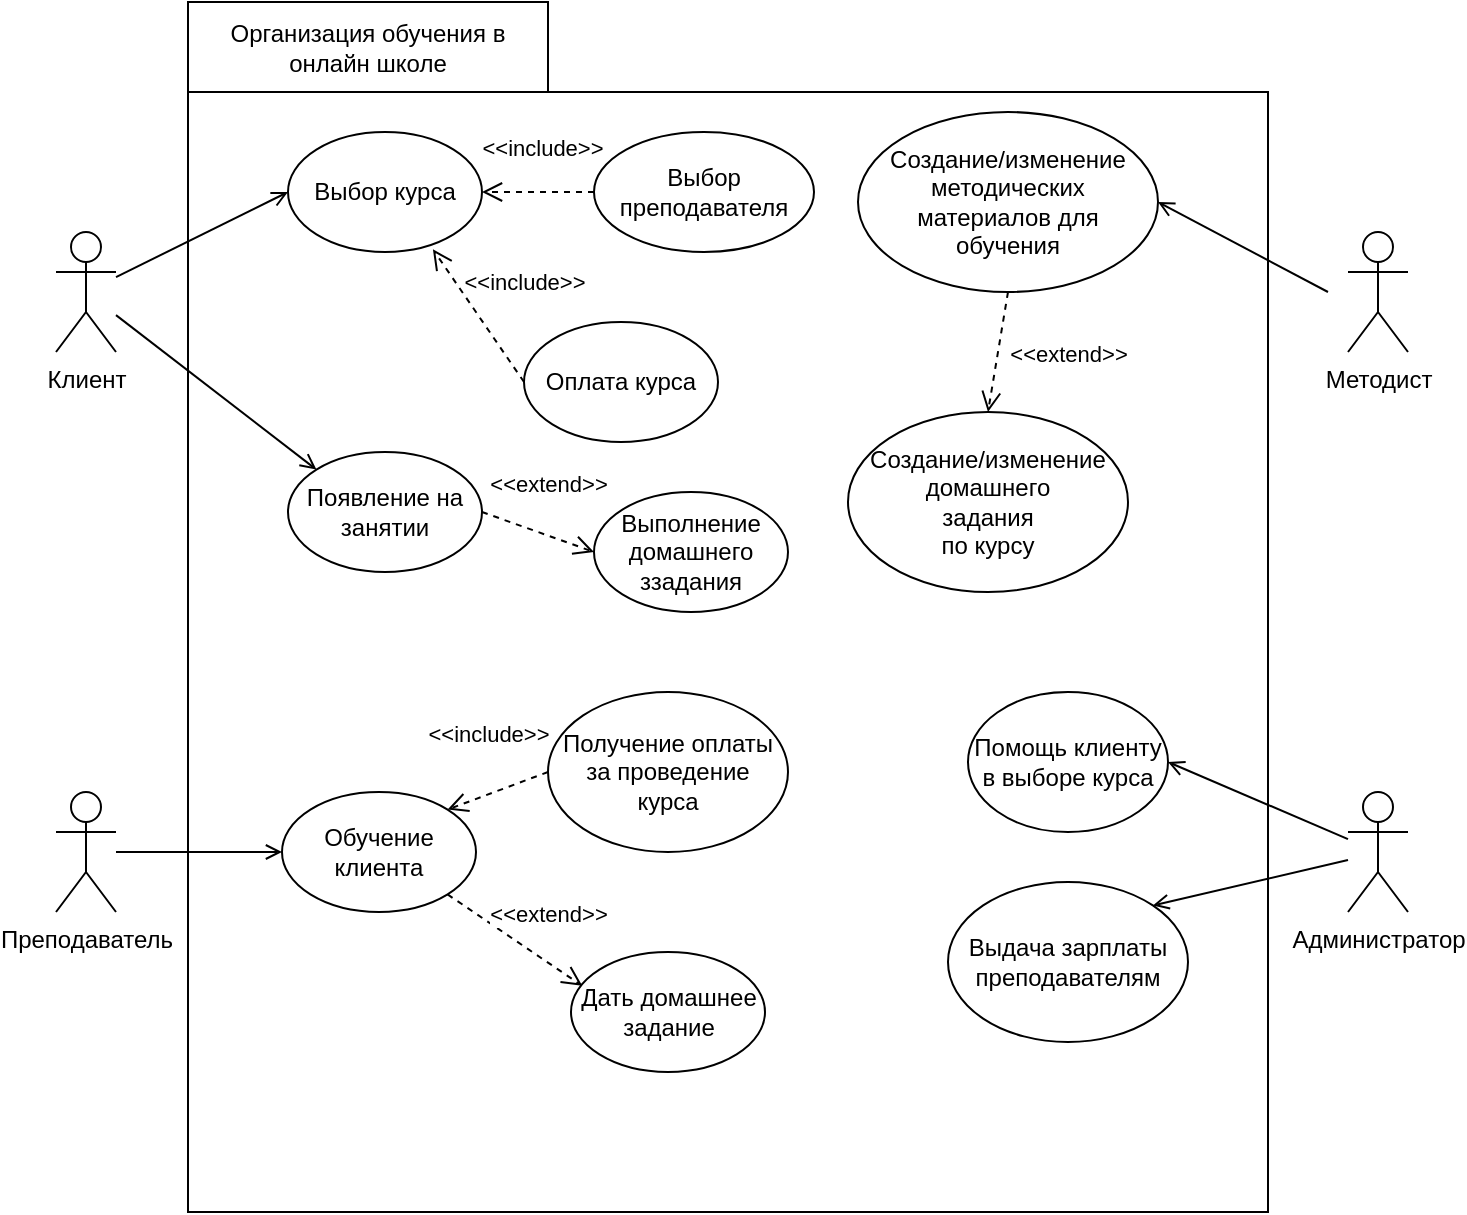 <mxfile version="24.4.6" type="github">
  <diagram name="Страница — 1" id="pnNomIvdTcrVvQcoWYx4">
    <mxGraphModel dx="1613" dy="706" grid="0" gridSize="10" guides="1" tooltips="1" connect="1" arrows="1" fold="1" page="0" pageScale="1" pageWidth="827" pageHeight="1169" math="0" shadow="0">
      <root>
        <mxCell id="0" />
        <mxCell id="1" parent="0" />
        <mxCell id="0X2S5pAUkGWCGNfLX1CJ-8" value="" style="shape=folder;fontStyle=1;spacingTop=10;tabWidth=180;tabHeight=45;tabPosition=left;html=1;whiteSpace=wrap;" parent="1" vertex="1">
          <mxGeometry x="270" y="105" width="540" height="605" as="geometry" />
        </mxCell>
        <mxCell id="0X2S5pAUkGWCGNfLX1CJ-12" style="rounded=0;orthogonalLoop=1;jettySize=auto;html=1;entryX=0;entryY=0.5;entryDx=0;entryDy=0;endArrow=open;endFill=0;" parent="1" source="0X2S5pAUkGWCGNfLX1CJ-1" target="0X2S5pAUkGWCGNfLX1CJ-10" edge="1">
          <mxGeometry relative="1" as="geometry" />
        </mxCell>
        <mxCell id="0X2S5pAUkGWCGNfLX1CJ-1" value="Клиент" style="shape=umlActor;verticalLabelPosition=bottom;verticalAlign=top;html=1;outlineConnect=0;" parent="1" vertex="1">
          <mxGeometry x="204" y="220" width="30" height="60" as="geometry" />
        </mxCell>
        <mxCell id="0X2S5pAUkGWCGNfLX1CJ-3" value="Преподаватель" style="shape=umlActor;verticalLabelPosition=bottom;verticalAlign=top;html=1;outlineConnect=0;" parent="1" vertex="1">
          <mxGeometry x="204" y="500" width="30" height="60" as="geometry" />
        </mxCell>
        <mxCell id="0X2S5pAUkGWCGNfLX1CJ-4" value="Методист" style="shape=umlActor;verticalLabelPosition=bottom;verticalAlign=top;html=1;outlineConnect=0;" parent="1" vertex="1">
          <mxGeometry x="850" y="220" width="30" height="60" as="geometry" />
        </mxCell>
        <mxCell id="0X2S5pAUkGWCGNfLX1CJ-6" value="Администратор" style="shape=umlActor;verticalLabelPosition=bottom;verticalAlign=top;html=1;outlineConnect=0;" parent="1" vertex="1">
          <mxGeometry x="850" y="500" width="30" height="60" as="geometry" />
        </mxCell>
        <mxCell id="0X2S5pAUkGWCGNfLX1CJ-9" value="Организация обучения в онлайн школе" style="text;html=1;align=center;verticalAlign=middle;whiteSpace=wrap;rounded=0;" parent="1" vertex="1">
          <mxGeometry x="270" y="105" width="180" height="45" as="geometry" />
        </mxCell>
        <mxCell id="0X2S5pAUkGWCGNfLX1CJ-10" value="Выбор курса" style="ellipse;whiteSpace=wrap;html=1;" parent="1" vertex="1">
          <mxGeometry x="320" y="170" width="97" height="60" as="geometry" />
        </mxCell>
        <mxCell id="0X2S5pAUkGWCGNfLX1CJ-13" value="Выбор преподавателя" style="ellipse;whiteSpace=wrap;html=1;" parent="1" vertex="1">
          <mxGeometry x="473" y="170" width="110" height="60" as="geometry" />
        </mxCell>
        <mxCell id="0X2S5pAUkGWCGNfLX1CJ-14" value="&amp;lt;&amp;lt;include&amp;gt;&amp;gt;" style="html=1;verticalAlign=bottom;endArrow=open;dashed=1;endSize=8;curved=0;rounded=0;exitX=0;exitY=0.5;exitDx=0;exitDy=0;endFill=0;" parent="1" source="0X2S5pAUkGWCGNfLX1CJ-13" target="0X2S5pAUkGWCGNfLX1CJ-10" edge="1">
          <mxGeometry x="-0.048" y="-13" relative="1" as="geometry">
            <mxPoint x="540" y="330" as="sourcePoint" />
            <mxPoint x="460" y="330" as="targetPoint" />
            <mxPoint as="offset" />
          </mxGeometry>
        </mxCell>
        <mxCell id="0X2S5pAUkGWCGNfLX1CJ-15" value="Оплата курса" style="ellipse;whiteSpace=wrap;html=1;" parent="1" vertex="1">
          <mxGeometry x="438" y="265" width="97" height="60" as="geometry" />
        </mxCell>
        <mxCell id="0X2S5pAUkGWCGNfLX1CJ-16" value="&amp;lt;&amp;lt;include&amp;gt;&amp;gt;" style="html=1;verticalAlign=bottom;endArrow=open;dashed=1;endSize=8;curved=0;rounded=0;exitX=0;exitY=0.5;exitDx=0;exitDy=0;entryX=0.747;entryY=0.978;entryDx=0;entryDy=0;endFill=0;entryPerimeter=0;" parent="1" source="0X2S5pAUkGWCGNfLX1CJ-15" target="0X2S5pAUkGWCGNfLX1CJ-10" edge="1">
          <mxGeometry x="-0.16" y="-23" relative="1" as="geometry">
            <mxPoint x="520" y="210" as="sourcePoint" />
            <mxPoint x="417.0" y="280" as="targetPoint" />
            <mxPoint as="offset" />
          </mxGeometry>
        </mxCell>
        <mxCell id="0X2S5pAUkGWCGNfLX1CJ-19" value="Обучение клиента" style="ellipse;whiteSpace=wrap;html=1;" parent="1" vertex="1">
          <mxGeometry x="317" y="500" width="97" height="60" as="geometry" />
        </mxCell>
        <mxCell id="0X2S5pAUkGWCGNfLX1CJ-21" style="rounded=0;orthogonalLoop=1;jettySize=auto;html=1;entryX=0;entryY=0.5;entryDx=0;entryDy=0;endArrow=open;endFill=0;" parent="1" source="0X2S5pAUkGWCGNfLX1CJ-3" target="0X2S5pAUkGWCGNfLX1CJ-19" edge="1">
          <mxGeometry relative="1" as="geometry">
            <mxPoint x="230" y="530" as="sourcePoint" />
            <mxPoint x="340" y="300" as="targetPoint" />
          </mxGeometry>
        </mxCell>
        <mxCell id="0X2S5pAUkGWCGNfLX1CJ-22" value="Получение оплаты за проведение &lt;br&gt;курса" style="ellipse;whiteSpace=wrap;html=1;" parent="1" vertex="1">
          <mxGeometry x="450" y="450" width="120" height="80" as="geometry" />
        </mxCell>
        <mxCell id="0X2S5pAUkGWCGNfLX1CJ-23" value="&amp;lt;&amp;lt;include&amp;gt;&amp;gt;" style="html=1;verticalAlign=bottom;endArrow=open;dashed=1;endSize=8;curved=0;rounded=0;exitX=0;exitY=0.5;exitDx=0;exitDy=0;entryX=1;entryY=0;entryDx=0;entryDy=0;endFill=0;" parent="1" source="0X2S5pAUkGWCGNfLX1CJ-22" target="0X2S5pAUkGWCGNfLX1CJ-19" edge="1">
          <mxGeometry x="-0.083" y="-20" relative="1" as="geometry">
            <mxPoint x="490" y="370" as="sourcePoint" />
            <mxPoint x="423" y="321" as="targetPoint" />
            <mxPoint as="offset" />
          </mxGeometry>
        </mxCell>
        <mxCell id="0X2S5pAUkGWCGNfLX1CJ-24" value="Дать домашнее задание" style="ellipse;whiteSpace=wrap;html=1;" parent="1" vertex="1">
          <mxGeometry x="461.5" y="580" width="97" height="60" as="geometry" />
        </mxCell>
        <mxCell id="0X2S5pAUkGWCGNfLX1CJ-25" value="Появление на занятии" style="ellipse;whiteSpace=wrap;html=1;" parent="1" vertex="1">
          <mxGeometry x="320" y="330" width="97" height="60" as="geometry" />
        </mxCell>
        <mxCell id="0X2S5pAUkGWCGNfLX1CJ-26" style="rounded=0;orthogonalLoop=1;jettySize=auto;html=1;entryX=0;entryY=0;entryDx=0;entryDy=0;endArrow=open;endFill=0;" parent="1" source="0X2S5pAUkGWCGNfLX1CJ-1" target="0X2S5pAUkGWCGNfLX1CJ-25" edge="1">
          <mxGeometry relative="1" as="geometry">
            <mxPoint x="244" y="264" as="sourcePoint" />
            <mxPoint x="330" y="290" as="targetPoint" />
          </mxGeometry>
        </mxCell>
        <mxCell id="0X2S5pAUkGWCGNfLX1CJ-27" value="&amp;lt;&amp;lt;extend&amp;gt;&amp;gt;" style="html=1;verticalAlign=bottom;endArrow=open;dashed=1;endSize=8;curved=0;rounded=0;exitX=1;exitY=0.5;exitDx=0;exitDy=0;endFill=0;entryX=0;entryY=0.5;entryDx=0;entryDy=0;" parent="1" source="0X2S5pAUkGWCGNfLX1CJ-25" target="0X2S5pAUkGWCGNfLX1CJ-28" edge="1">
          <mxGeometry x="-0.026" y="16" relative="1" as="geometry">
            <mxPoint x="510" y="290" as="sourcePoint" />
            <mxPoint x="430" y="290" as="targetPoint" />
            <mxPoint as="offset" />
          </mxGeometry>
        </mxCell>
        <mxCell id="0X2S5pAUkGWCGNfLX1CJ-28" value="Выполнение домашнего ззадания" style="ellipse;whiteSpace=wrap;html=1;" parent="1" vertex="1">
          <mxGeometry x="473" y="350" width="97" height="60" as="geometry" />
        </mxCell>
        <mxCell id="0X2S5pAUkGWCGNfLX1CJ-30" value="&amp;lt;&amp;lt;extend&amp;gt;&amp;gt;" style="html=1;verticalAlign=bottom;endArrow=open;dashed=1;endSize=8;curved=0;rounded=0;exitX=1;exitY=1;exitDx=0;exitDy=0;endFill=0;entryX=0.058;entryY=0.282;entryDx=0;entryDy=0;entryPerimeter=0;" parent="1" source="0X2S5pAUkGWCGNfLX1CJ-19" target="0X2S5pAUkGWCGNfLX1CJ-24" edge="1">
          <mxGeometry x="0.28" y="13" relative="1" as="geometry">
            <mxPoint x="427" y="370" as="sourcePoint" />
            <mxPoint x="504" y="400" as="targetPoint" />
            <mxPoint as="offset" />
          </mxGeometry>
        </mxCell>
        <mxCell id="0X2S5pAUkGWCGNfLX1CJ-31" value="Помощь клиенту в выборе курса" style="ellipse;whiteSpace=wrap;html=1;" parent="1" vertex="1">
          <mxGeometry x="660" y="450" width="100" height="70" as="geometry" />
        </mxCell>
        <mxCell id="0X2S5pAUkGWCGNfLX1CJ-32" style="rounded=0;orthogonalLoop=1;jettySize=auto;html=1;entryX=1;entryY=0.5;entryDx=0;entryDy=0;endArrow=open;endFill=0;" parent="1" source="0X2S5pAUkGWCGNfLX1CJ-6" target="0X2S5pAUkGWCGNfLX1CJ-31" edge="1">
          <mxGeometry relative="1" as="geometry">
            <mxPoint x="244" y="272" as="sourcePoint" />
            <mxPoint x="344" y="349" as="targetPoint" />
          </mxGeometry>
        </mxCell>
        <mxCell id="0X2S5pAUkGWCGNfLX1CJ-33" value="Выдача зарплаты преподавателям" style="ellipse;whiteSpace=wrap;html=1;" parent="1" vertex="1">
          <mxGeometry x="650" y="545" width="120" height="80" as="geometry" />
        </mxCell>
        <mxCell id="0X2S5pAUkGWCGNfLX1CJ-34" style="rounded=0;orthogonalLoop=1;jettySize=auto;html=1;entryX=1;entryY=0;entryDx=0;entryDy=0;endArrow=open;endFill=0;" parent="1" target="0X2S5pAUkGWCGNfLX1CJ-33" edge="1">
          <mxGeometry relative="1" as="geometry">
            <mxPoint x="850" y="534" as="sourcePoint" />
            <mxPoint x="770" y="495" as="targetPoint" />
          </mxGeometry>
        </mxCell>
        <mxCell id="0X2S5pAUkGWCGNfLX1CJ-35" value="Создание/изменение методических &lt;br&gt;материалов для &lt;br&gt;обучения" style="ellipse;whiteSpace=wrap;html=1;" parent="1" vertex="1">
          <mxGeometry x="605" y="160" width="150" height="90" as="geometry" />
        </mxCell>
        <mxCell id="0X2S5pAUkGWCGNfLX1CJ-36" style="rounded=0;orthogonalLoop=1;jettySize=auto;html=1;entryX=1;entryY=0.5;entryDx=0;entryDy=0;endArrow=open;endFill=0;" parent="1" target="0X2S5pAUkGWCGNfLX1CJ-35" edge="1">
          <mxGeometry relative="1" as="geometry">
            <mxPoint x="840" y="250" as="sourcePoint" />
            <mxPoint x="770" y="495" as="targetPoint" />
          </mxGeometry>
        </mxCell>
        <mxCell id="0X2S5pAUkGWCGNfLX1CJ-37" value="Создание/изменение домашнего&lt;br&gt;задания&lt;br&gt;по курсу" style="ellipse;whiteSpace=wrap;html=1;" parent="1" vertex="1">
          <mxGeometry x="600" y="310" width="140" height="90" as="geometry" />
        </mxCell>
        <mxCell id="0X2S5pAUkGWCGNfLX1CJ-38" value="&amp;lt;&amp;lt;extend&amp;gt;&amp;gt;" style="html=1;verticalAlign=bottom;endArrow=open;dashed=1;endSize=8;curved=0;rounded=0;exitX=0.5;exitY=1;exitDx=0;exitDy=0;endFill=0;entryX=0.5;entryY=0;entryDx=0;entryDy=0;" parent="1" source="0X2S5pAUkGWCGNfLX1CJ-35" target="0X2S5pAUkGWCGNfLX1CJ-37" edge="1">
          <mxGeometry x="0.135" y="36" relative="1" as="geometry">
            <mxPoint x="427" y="370" as="sourcePoint" />
            <mxPoint x="483" y="390" as="targetPoint" />
            <mxPoint as="offset" />
          </mxGeometry>
        </mxCell>
      </root>
    </mxGraphModel>
  </diagram>
</mxfile>
